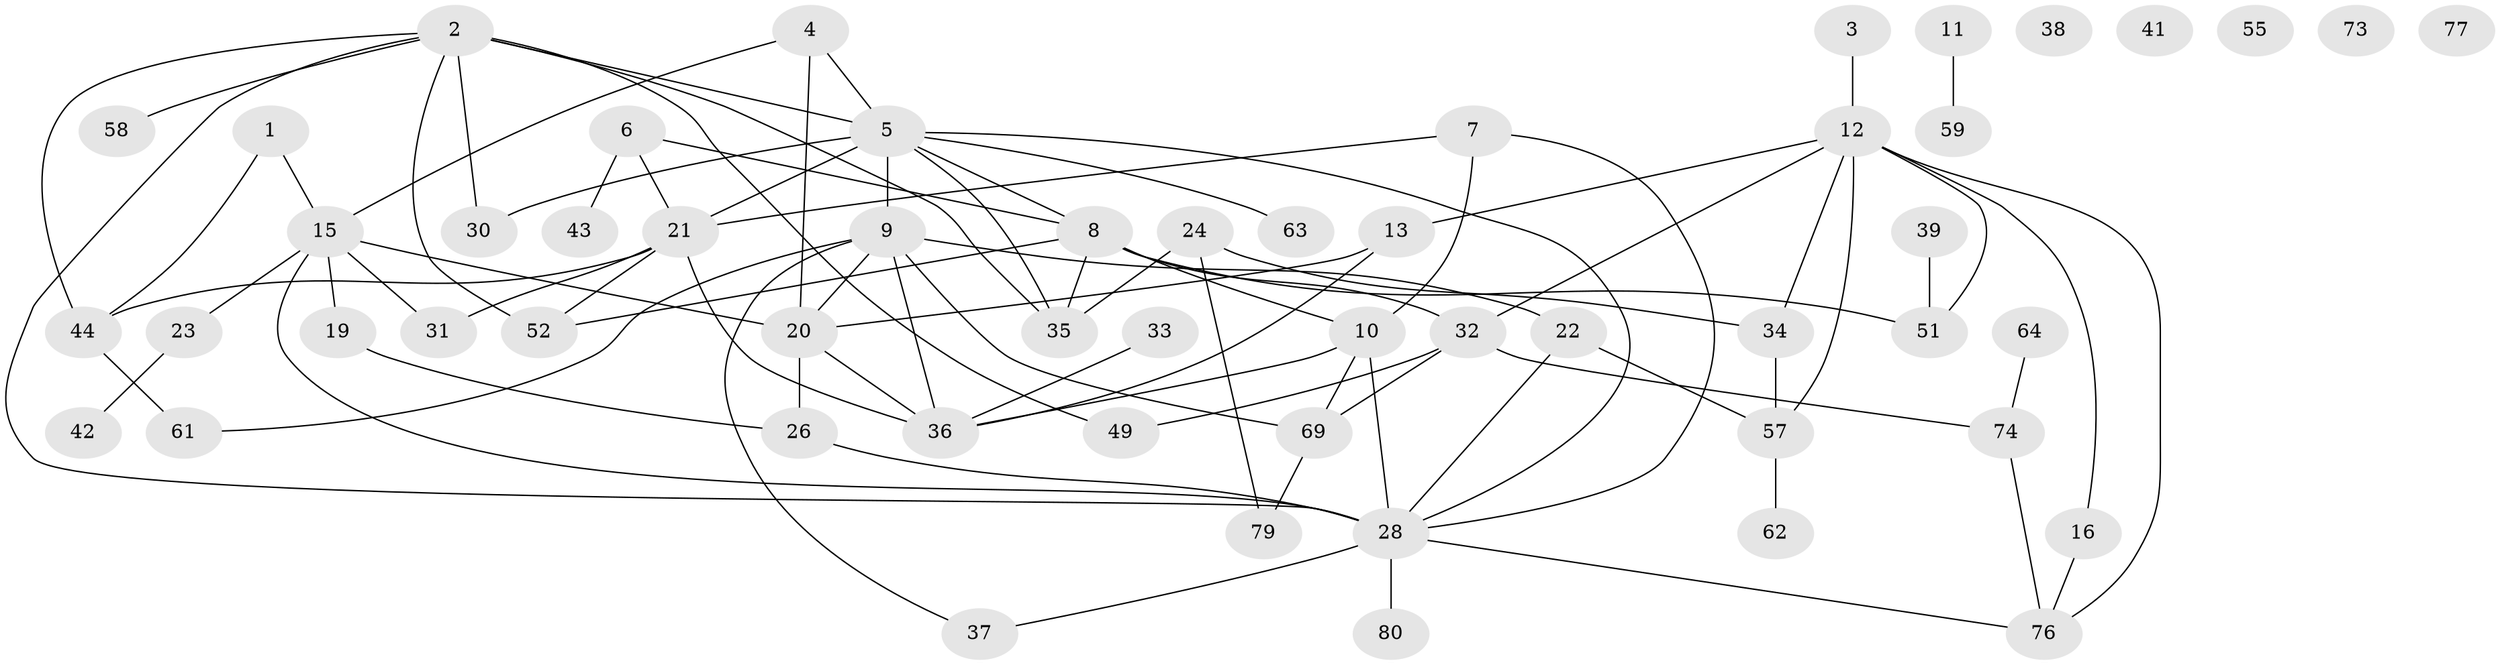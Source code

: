 // Generated by graph-tools (version 1.1) at 2025/23/03/03/25 07:23:27]
// undirected, 55 vertices, 85 edges
graph export_dot {
graph [start="1"]
  node [color=gray90,style=filled];
  1;
  2 [super="+14"];
  3;
  4 [super="+40"];
  5 [super="+53"];
  6 [super="+54"];
  7 [super="+66"];
  8 [super="+56"];
  9 [super="+71"];
  10 [super="+60"];
  11 [super="+50"];
  12 [super="+25"];
  13 [super="+18"];
  15 [super="+17"];
  16;
  19;
  20 [super="+27"];
  21 [super="+29"];
  22;
  23;
  24 [super="+72"];
  26 [super="+45"];
  28 [super="+70"];
  30;
  31;
  32 [super="+48"];
  33;
  34 [super="+46"];
  35;
  36 [super="+65"];
  37;
  38;
  39;
  41;
  42 [super="+47"];
  43;
  44 [super="+68"];
  49;
  51;
  52;
  55;
  57 [super="+67"];
  58;
  59;
  61;
  62;
  63;
  64;
  69 [super="+78"];
  73;
  74 [super="+75"];
  76;
  77;
  79;
  80;
  1 -- 15;
  1 -- 44;
  2 -- 5;
  2 -- 35;
  2 -- 44;
  2 -- 52;
  2 -- 49;
  2 -- 58;
  2 -- 30;
  2 -- 28;
  3 -- 12 [weight=2];
  4 -- 5 [weight=2];
  4 -- 20 [weight=2];
  4 -- 15;
  5 -- 21;
  5 -- 30;
  5 -- 35;
  5 -- 28;
  5 -- 63;
  5 -- 8;
  5 -- 9;
  6 -- 21;
  6 -- 8;
  6 -- 43;
  7 -- 21;
  7 -- 28;
  7 -- 10;
  8 -- 10;
  8 -- 52;
  8 -- 51;
  8 -- 35;
  8 -- 32;
  9 -- 37;
  9 -- 36;
  9 -- 69;
  9 -- 20;
  9 -- 22;
  9 -- 61;
  10 -- 28 [weight=2];
  10 -- 69;
  10 -- 36;
  11 -- 59;
  12 -- 13;
  12 -- 16;
  12 -- 34;
  12 -- 51;
  12 -- 32;
  12 -- 76;
  12 -- 57;
  13 -- 20;
  13 -- 36;
  15 -- 23;
  15 -- 19;
  15 -- 28;
  15 -- 31;
  15 -- 20;
  16 -- 76;
  19 -- 26;
  20 -- 36;
  20 -- 26;
  21 -- 31;
  21 -- 36;
  21 -- 52;
  21 -- 44;
  22 -- 28;
  22 -- 57;
  23 -- 42;
  24 -- 34;
  24 -- 79;
  24 -- 35;
  26 -- 28;
  28 -- 37;
  28 -- 76;
  28 -- 80;
  32 -- 49;
  32 -- 69;
  32 -- 74;
  33 -- 36;
  34 -- 57;
  39 -- 51;
  44 -- 61;
  57 -- 62;
  64 -- 74;
  69 -- 79;
  74 -- 76;
}
